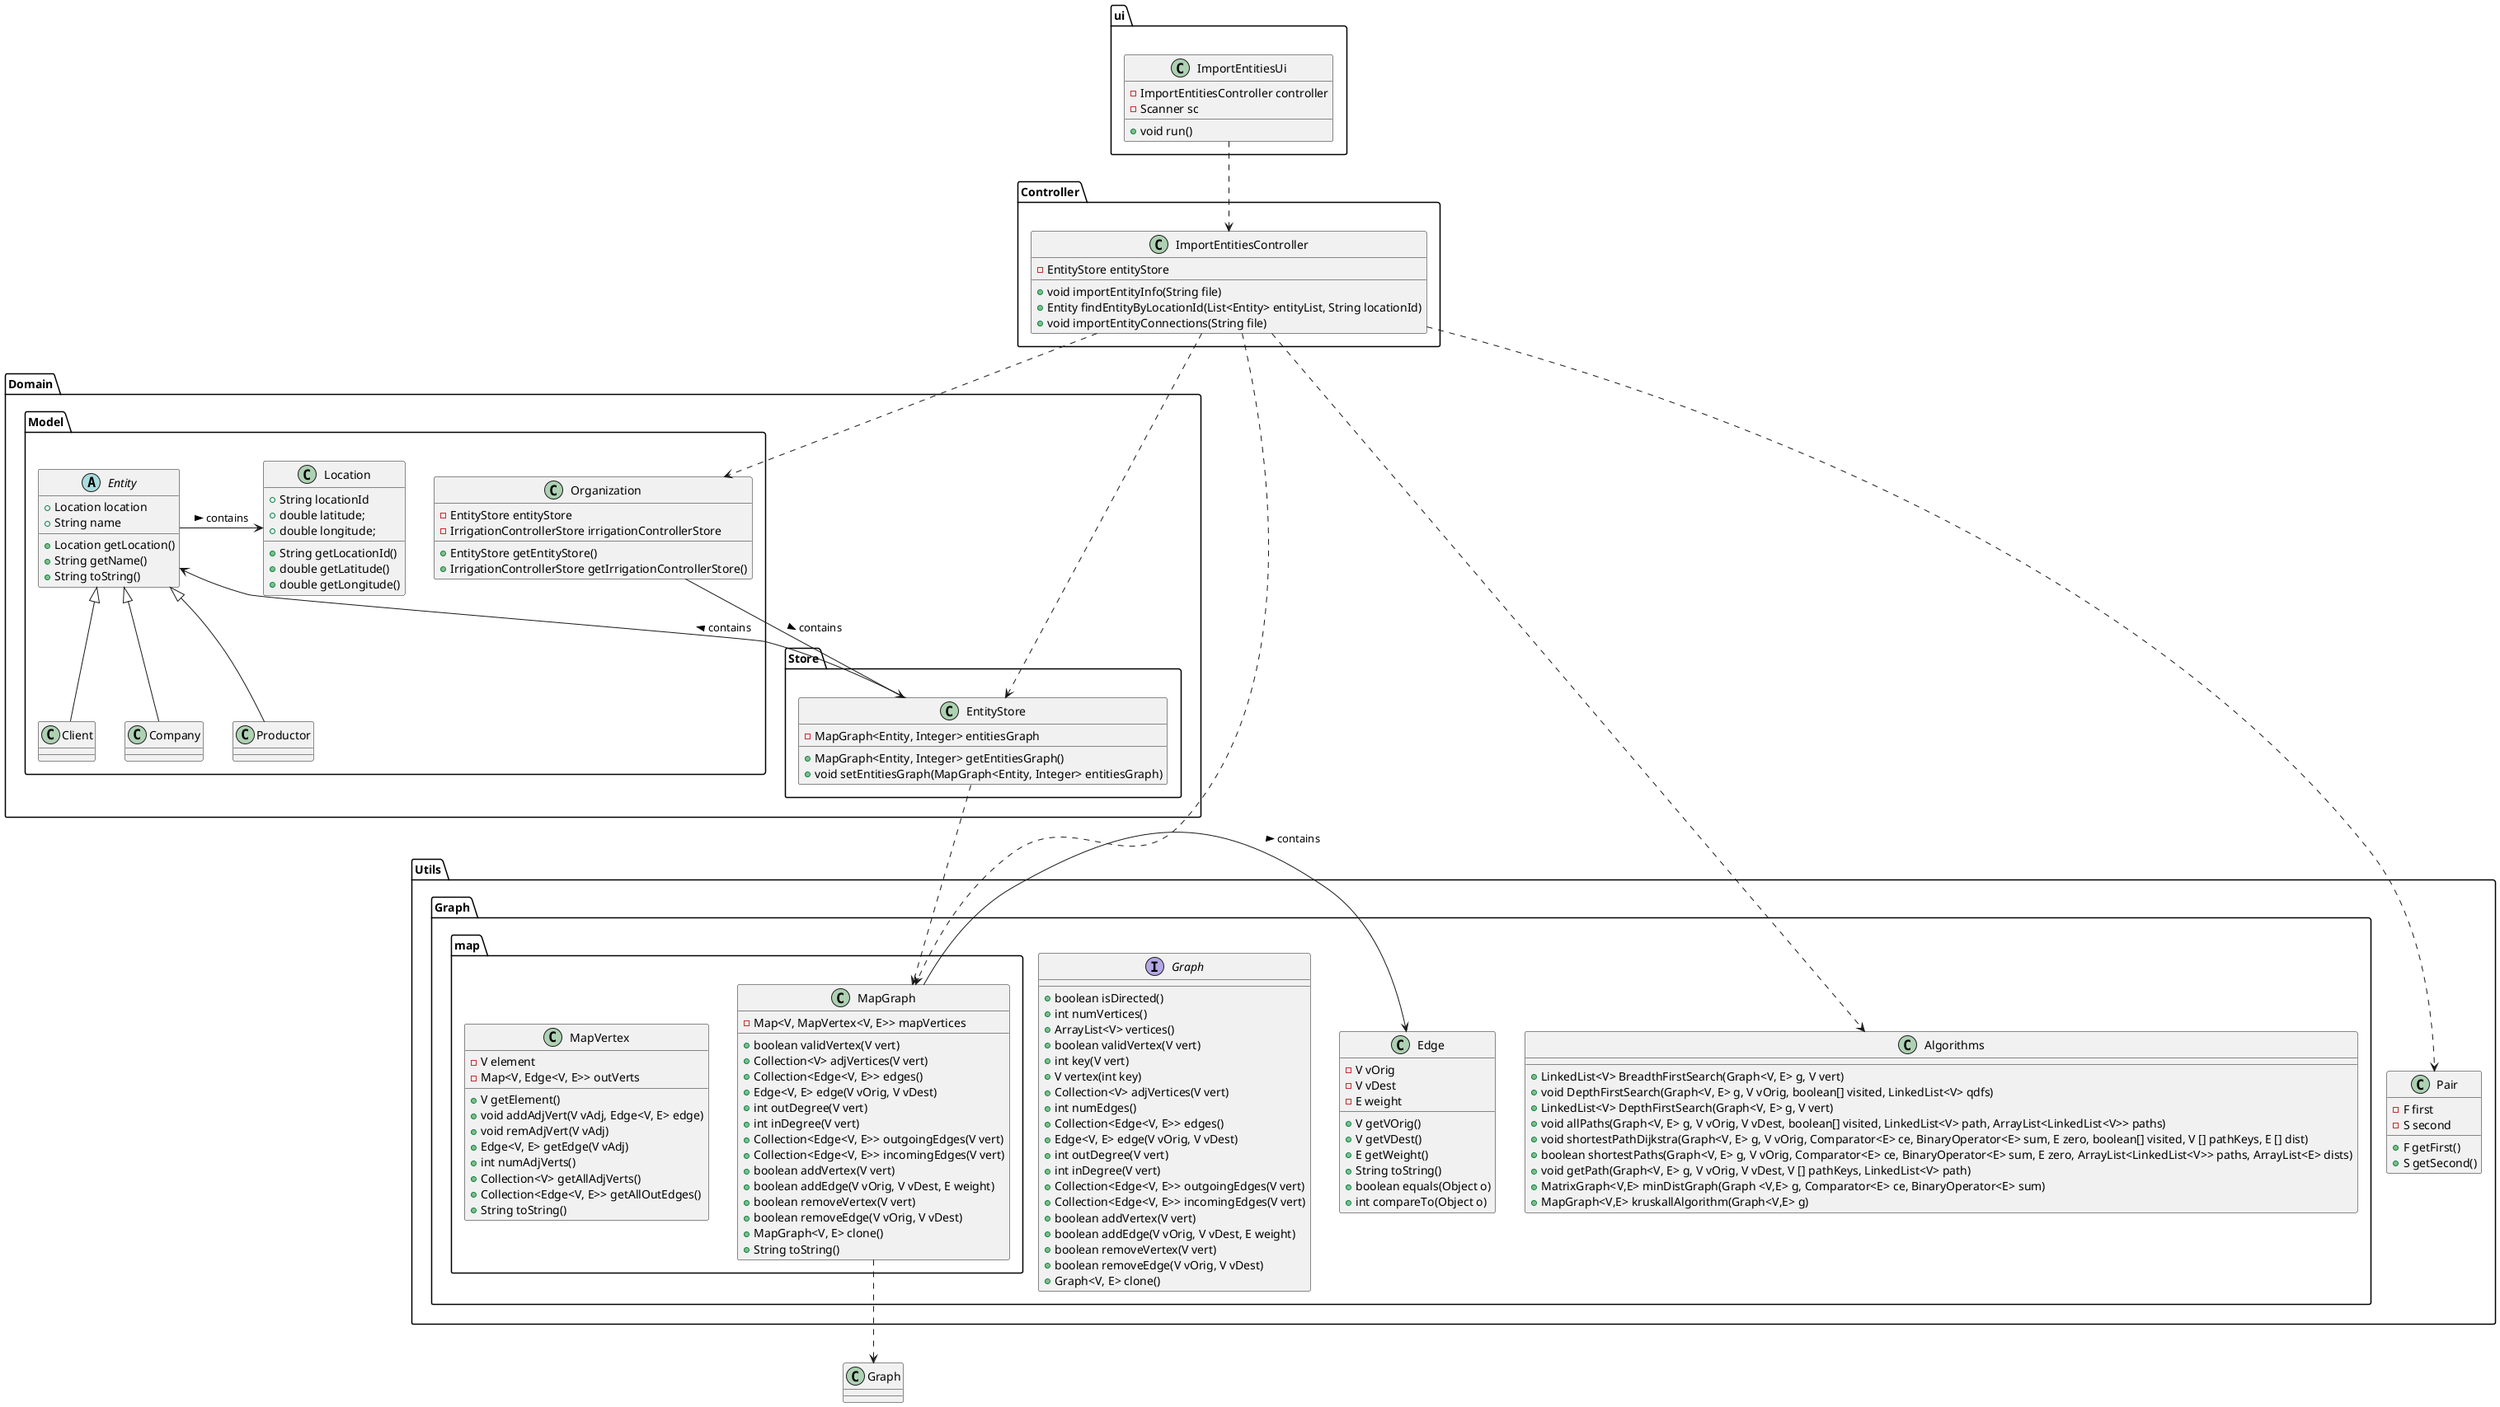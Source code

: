 @startuml

package ui {
class ImportEntitiesUi{
-ImportEntitiesController controller
-Scanner sc
+void run()
}

}

package Controller {
class ImportEntitiesController{
-EntityStore entityStore
+void importEntityInfo(String file)
+Entity findEntityByLocationId(List<Entity> entityList, String locationId)
+void importEntityConnections(String file)


}


}


package Domain {

package Store {
class EntityStore {
-MapGraph<Entity, Integer> entitiesGraph
+MapGraph<Entity, Integer> getEntitiesGraph()
+void setEntitiesGraph(MapGraph<Entity, Integer> entitiesGraph)

}


}

package Model {

abstract class Entity {
+Location location
+String name
+Location getLocation()
+String getName()
+String toString()

}

class Client extends Entity {
}

class Company extends Entity {
}

class Productor extends Entity {
}

class Location {
+String locationId
+double latitude;
+double longitude;
+String getLocationId()
+double getLatitude()
+double getLongitude()
}

class Organization {
-EntityStore entityStore
-IrrigationControllerStore irrigationControllerStore
+EntityStore getEntityStore()
+IrrigationControllerStore getIrrigationControllerStore()
}

}

}
package Utils {

class Pair {
-F first
-S second
+F getFirst()
+S getSecond()

}

package Graph {

package map {

class MapGraph {
-Map<V, MapVertex<V, E>> mapVertices
+boolean validVertex(V vert)
+Collection<V> adjVertices(V vert)
+Collection<Edge<V, E>> edges()
+Edge<V, E> edge(V vOrig, V vDest)
+int outDegree(V vert)
+int inDegree(V vert)
+ Collection<Edge<V, E>> outgoingEdges(V vert)
+Collection<Edge<V, E>> incomingEdges(V vert)
+boolean addVertex(V vert)
+boolean addEdge(V vOrig, V vDest, E weight)
+boolean removeVertex(V vert)
+boolean removeEdge(V vOrig, V vDest)
+MapGraph<V, E> clone()
+String toString()
}

class MapVertex {
-V element
-Map<V, Edge<V, E>> outVerts
+V getElement()
+void addAdjVert(V vAdj, Edge<V, E> edge)
+void remAdjVert(V vAdj)
+Edge<V, E> getEdge(V vAdj)
+int numAdjVerts()
+Collection<V> getAllAdjVerts()
+Collection<Edge<V, E>> getAllOutEdges()
+String toString()
}

}

class Edge {
-V vOrig
-V vDest
-E weight
+V getVOrig()
+V getVDest()
+E getWeight()
+String toString()
+boolean equals(Object o)
+int compareTo(Object o)
}

interface Graph {
+boolean isDirected()
+int numVertices()
+ArrayList<V> vertices()
+boolean validVertex(V vert)
+int key(V vert)
+V vertex(int key)
+Collection<V> adjVertices(V vert)
+int numEdges()
+Collection<Edge<V, E>> edges()
+Edge<V, E> edge(V vOrig, V vDest)
+int outDegree(V vert)
+int inDegree(V vert)
+Collection<Edge<V, E>> outgoingEdges(V vert)
+Collection<Edge<V, E>> incomingEdges(V vert)
+boolean addVertex(V vert)
+boolean addEdge(V vOrig, V vDest, E weight)
+boolean removeVertex(V vert)
+boolean removeEdge(V vOrig, V vDest)
+Graph<V, E> clone()
}

class Algorithms {
+LinkedList<V> BreadthFirstSearch(Graph<V, E> g, V vert)
+void DepthFirstSearch(Graph<V, E> g, V vOrig, boolean[] visited, LinkedList<V> qdfs)
+LinkedList<V> DepthFirstSearch(Graph<V, E> g, V vert)
+void allPaths(Graph<V, E> g, V vOrig, V vDest, boolean[] visited, LinkedList<V> path, ArrayList<LinkedList<V>> paths)
+void shortestPathDijkstra(Graph<V, E> g, V vOrig, Comparator<E> ce, BinaryOperator<E> sum, E zero, boolean[] visited, V [] pathKeys, E [] dist)
+boolean shortestPaths(Graph<V, E> g, V vOrig, Comparator<E> ce, BinaryOperator<E> sum, E zero, ArrayList<LinkedList<V>> paths, ArrayList<E> dists)
+void getPath(Graph<V, E> g, V vOrig, V vDest, V [] pathKeys, LinkedList<V> path)
+MatrixGraph<V,E> minDistGraph(Graph <V,E> g, Comparator<E> ce, BinaryOperator<E> sum)
+MapGraph<V,E> kruskallAlgorithm(Graph<V,E> g)
}

}

}


MapGraph .-> Graph
MapGraph -> Edge : contains >
ImportEntitiesUi .-> ImportEntitiesController
ImportEntitiesController .-> MapGraph
ImportEntitiesController .-> Algorithms
ImportEntitiesController .-> Pair
ImportEntitiesController .-> EntityStore
ImportEntitiesController .-> Organization
EntityStore -> Entity : contains >
Organization --> EntityStore : contains >
EntityStore .-> MapGraph
Entity -> Location : contains >


@enduml